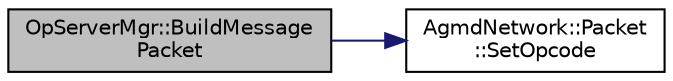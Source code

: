 digraph "OpServerMgr::BuildMessagePacket"
{
  edge [fontname="Helvetica",fontsize="10",labelfontname="Helvetica",labelfontsize="10"];
  node [fontname="Helvetica",fontsize="10",shape=record];
  rankdir="LR";
  Node1 [label="OpServerMgr::BuildMessage\lPacket",height=0.2,width=0.4,color="black", fillcolor="grey75", style="filled" fontcolor="black"];
  Node1 -> Node2 [color="midnightblue",fontsize="10",style="solid",fontname="Helvetica"];
  Node2 [label="AgmdNetwork::Packet\l::SetOpcode",height=0.2,width=0.4,color="black", fillcolor="white", style="filled",URL="$class_agmd_network_1_1_packet.html#a0ad0eee702006fe66c74185ca6d852c0"];
}
